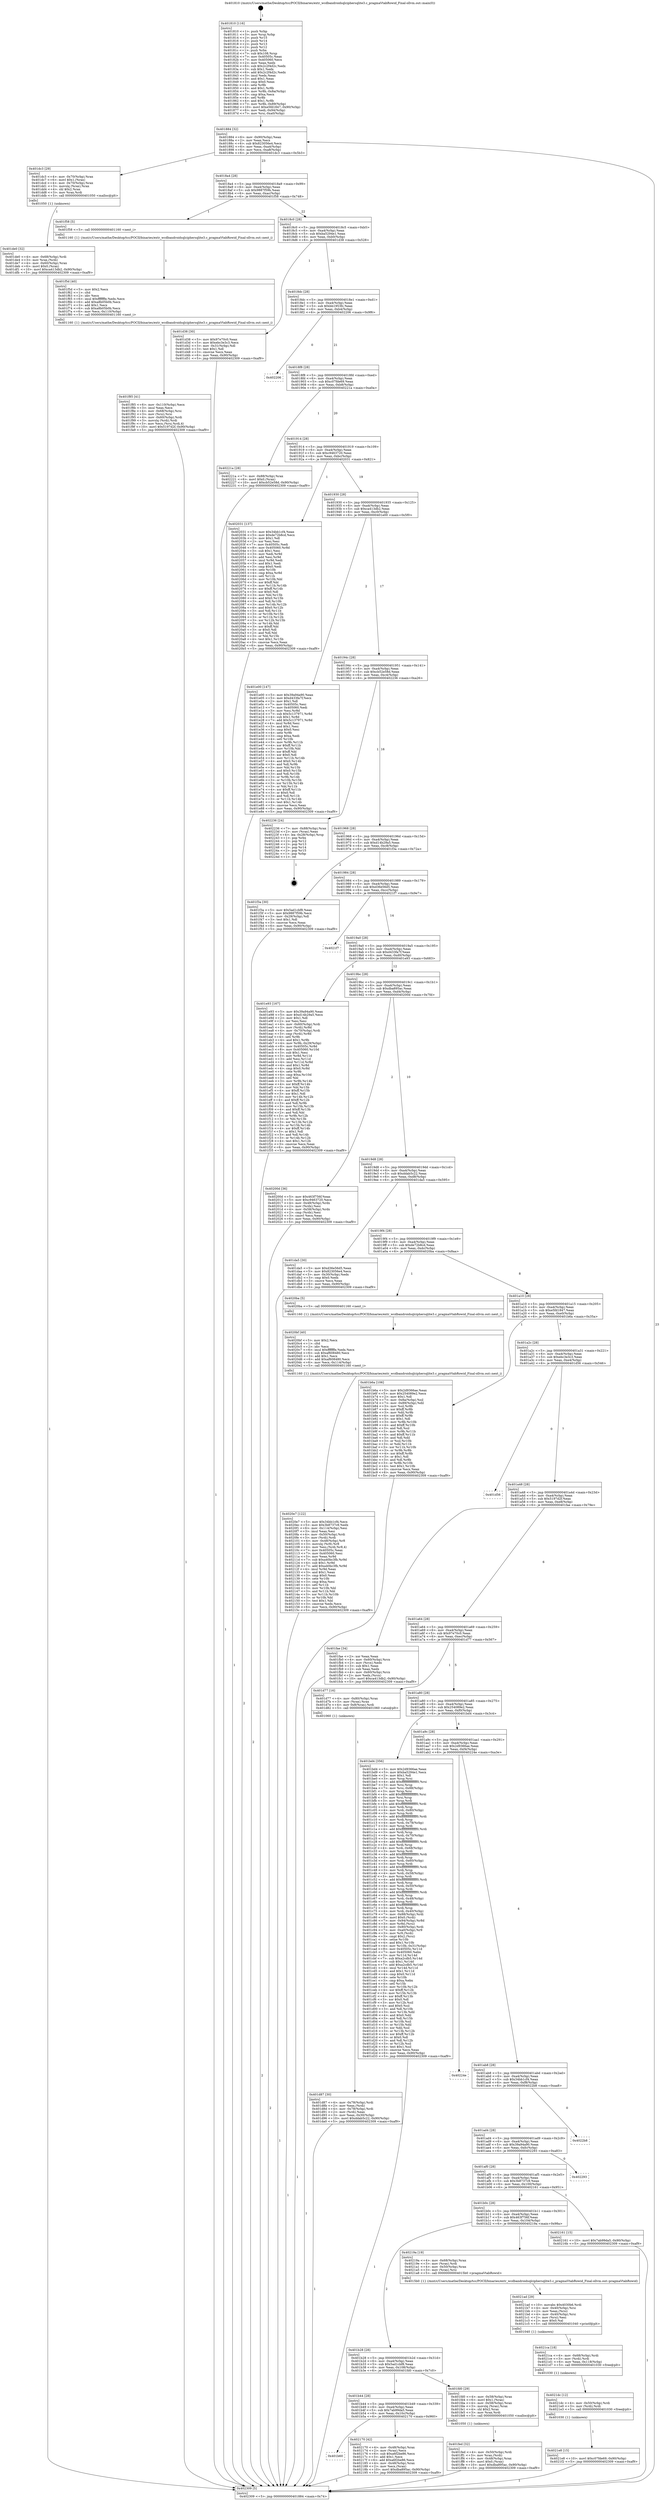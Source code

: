 digraph "0x401810" {
  label = "0x401810 (/mnt/c/Users/mathe/Desktop/tcc/POCII/binaries/extr_wcdbandroidsqlciphersqlite3.c_pragmaVtabRowid_Final-ollvm.out::main(0))"
  labelloc = "t"
  node[shape=record]

  Entry [label="",width=0.3,height=0.3,shape=circle,fillcolor=black,style=filled]
  "0x401884" [label="{
     0x401884 [32]\l
     | [instrs]\l
     &nbsp;&nbsp;0x401884 \<+6\>: mov -0x90(%rbp),%eax\l
     &nbsp;&nbsp;0x40188a \<+2\>: mov %eax,%ecx\l
     &nbsp;&nbsp;0x40188c \<+6\>: sub $0x823056e4,%ecx\l
     &nbsp;&nbsp;0x401892 \<+6\>: mov %eax,-0xa4(%rbp)\l
     &nbsp;&nbsp;0x401898 \<+6\>: mov %ecx,-0xa8(%rbp)\l
     &nbsp;&nbsp;0x40189e \<+6\>: je 0000000000401dc3 \<main+0x5b3\>\l
  }"]
  "0x401dc3" [label="{
     0x401dc3 [29]\l
     | [instrs]\l
     &nbsp;&nbsp;0x401dc3 \<+4\>: mov -0x70(%rbp),%rax\l
     &nbsp;&nbsp;0x401dc7 \<+6\>: movl $0x1,(%rax)\l
     &nbsp;&nbsp;0x401dcd \<+4\>: mov -0x70(%rbp),%rax\l
     &nbsp;&nbsp;0x401dd1 \<+3\>: movslq (%rax),%rax\l
     &nbsp;&nbsp;0x401dd4 \<+4\>: shl $0x2,%rax\l
     &nbsp;&nbsp;0x401dd8 \<+3\>: mov %rax,%rdi\l
     &nbsp;&nbsp;0x401ddb \<+5\>: call 0000000000401050 \<malloc@plt\>\l
     | [calls]\l
     &nbsp;&nbsp;0x401050 \{1\} (unknown)\l
  }"]
  "0x4018a4" [label="{
     0x4018a4 [28]\l
     | [instrs]\l
     &nbsp;&nbsp;0x4018a4 \<+5\>: jmp 00000000004018a9 \<main+0x99\>\l
     &nbsp;&nbsp;0x4018a9 \<+6\>: mov -0xa4(%rbp),%eax\l
     &nbsp;&nbsp;0x4018af \<+5\>: sub $0x9887f59b,%eax\l
     &nbsp;&nbsp;0x4018b4 \<+6\>: mov %eax,-0xac(%rbp)\l
     &nbsp;&nbsp;0x4018ba \<+6\>: je 0000000000401f58 \<main+0x748\>\l
  }"]
  Exit [label="",width=0.3,height=0.3,shape=circle,fillcolor=black,style=filled,peripheries=2]
  "0x401f58" [label="{
     0x401f58 [5]\l
     | [instrs]\l
     &nbsp;&nbsp;0x401f58 \<+5\>: call 0000000000401160 \<next_i\>\l
     | [calls]\l
     &nbsp;&nbsp;0x401160 \{1\} (/mnt/c/Users/mathe/Desktop/tcc/POCII/binaries/extr_wcdbandroidsqlciphersqlite3.c_pragmaVtabRowid_Final-ollvm.out::next_i)\l
  }"]
  "0x4018c0" [label="{
     0x4018c0 [28]\l
     | [instrs]\l
     &nbsp;&nbsp;0x4018c0 \<+5\>: jmp 00000000004018c5 \<main+0xb5\>\l
     &nbsp;&nbsp;0x4018c5 \<+6\>: mov -0xa4(%rbp),%eax\l
     &nbsp;&nbsp;0x4018cb \<+5\>: sub $0xba5294e1,%eax\l
     &nbsp;&nbsp;0x4018d0 \<+6\>: mov %eax,-0xb0(%rbp)\l
     &nbsp;&nbsp;0x4018d6 \<+6\>: je 0000000000401d38 \<main+0x528\>\l
  }"]
  "0x4021e8" [label="{
     0x4021e8 [15]\l
     | [instrs]\l
     &nbsp;&nbsp;0x4021e8 \<+10\>: movl $0xc07fde69,-0x90(%rbp)\l
     &nbsp;&nbsp;0x4021f2 \<+5\>: jmp 0000000000402309 \<main+0xaf9\>\l
  }"]
  "0x401d38" [label="{
     0x401d38 [30]\l
     | [instrs]\l
     &nbsp;&nbsp;0x401d38 \<+5\>: mov $0x97e70c0,%eax\l
     &nbsp;&nbsp;0x401d3d \<+5\>: mov $0xebc3e3c3,%ecx\l
     &nbsp;&nbsp;0x401d42 \<+3\>: mov -0x31(%rbp),%dl\l
     &nbsp;&nbsp;0x401d45 \<+3\>: test $0x1,%dl\l
     &nbsp;&nbsp;0x401d48 \<+3\>: cmovne %ecx,%eax\l
     &nbsp;&nbsp;0x401d4b \<+6\>: mov %eax,-0x90(%rbp)\l
     &nbsp;&nbsp;0x401d51 \<+5\>: jmp 0000000000402309 \<main+0xaf9\>\l
  }"]
  "0x4018dc" [label="{
     0x4018dc [28]\l
     | [instrs]\l
     &nbsp;&nbsp;0x4018dc \<+5\>: jmp 00000000004018e1 \<main+0xd1\>\l
     &nbsp;&nbsp;0x4018e1 \<+6\>: mov -0xa4(%rbp),%eax\l
     &nbsp;&nbsp;0x4018e7 \<+5\>: sub $0xbb1953fc,%eax\l
     &nbsp;&nbsp;0x4018ec \<+6\>: mov %eax,-0xb4(%rbp)\l
     &nbsp;&nbsp;0x4018f2 \<+6\>: je 0000000000402206 \<main+0x9f6\>\l
  }"]
  "0x4021dc" [label="{
     0x4021dc [12]\l
     | [instrs]\l
     &nbsp;&nbsp;0x4021dc \<+4\>: mov -0x50(%rbp),%rdi\l
     &nbsp;&nbsp;0x4021e0 \<+3\>: mov (%rdi),%rdi\l
     &nbsp;&nbsp;0x4021e3 \<+5\>: call 0000000000401030 \<free@plt\>\l
     | [calls]\l
     &nbsp;&nbsp;0x401030 \{1\} (unknown)\l
  }"]
  "0x402206" [label="{
     0x402206\l
  }", style=dashed]
  "0x4018f8" [label="{
     0x4018f8 [28]\l
     | [instrs]\l
     &nbsp;&nbsp;0x4018f8 \<+5\>: jmp 00000000004018fd \<main+0xed\>\l
     &nbsp;&nbsp;0x4018fd \<+6\>: mov -0xa4(%rbp),%eax\l
     &nbsp;&nbsp;0x401903 \<+5\>: sub $0xc07fde69,%eax\l
     &nbsp;&nbsp;0x401908 \<+6\>: mov %eax,-0xb8(%rbp)\l
     &nbsp;&nbsp;0x40190e \<+6\>: je 000000000040221a \<main+0xa0a\>\l
  }"]
  "0x4021ca" [label="{
     0x4021ca [18]\l
     | [instrs]\l
     &nbsp;&nbsp;0x4021ca \<+4\>: mov -0x68(%rbp),%rdi\l
     &nbsp;&nbsp;0x4021ce \<+3\>: mov (%rdi),%rdi\l
     &nbsp;&nbsp;0x4021d1 \<+6\>: mov %eax,-0x118(%rbp)\l
     &nbsp;&nbsp;0x4021d7 \<+5\>: call 0000000000401030 \<free@plt\>\l
     | [calls]\l
     &nbsp;&nbsp;0x401030 \{1\} (unknown)\l
  }"]
  "0x40221a" [label="{
     0x40221a [28]\l
     | [instrs]\l
     &nbsp;&nbsp;0x40221a \<+7\>: mov -0x88(%rbp),%rax\l
     &nbsp;&nbsp;0x402221 \<+6\>: movl $0x0,(%rax)\l
     &nbsp;&nbsp;0x402227 \<+10\>: movl $0xcb52e58d,-0x90(%rbp)\l
     &nbsp;&nbsp;0x402231 \<+5\>: jmp 0000000000402309 \<main+0xaf9\>\l
  }"]
  "0x401914" [label="{
     0x401914 [28]\l
     | [instrs]\l
     &nbsp;&nbsp;0x401914 \<+5\>: jmp 0000000000401919 \<main+0x109\>\l
     &nbsp;&nbsp;0x401919 \<+6\>: mov -0xa4(%rbp),%eax\l
     &nbsp;&nbsp;0x40191f \<+5\>: sub $0xc9463720,%eax\l
     &nbsp;&nbsp;0x401924 \<+6\>: mov %eax,-0xbc(%rbp)\l
     &nbsp;&nbsp;0x40192a \<+6\>: je 0000000000402031 \<main+0x821\>\l
  }"]
  "0x4021ad" [label="{
     0x4021ad [29]\l
     | [instrs]\l
     &nbsp;&nbsp;0x4021ad \<+10\>: movabs $0x4030b6,%rdi\l
     &nbsp;&nbsp;0x4021b7 \<+4\>: mov -0x40(%rbp),%rsi\l
     &nbsp;&nbsp;0x4021bb \<+2\>: mov %eax,(%rsi)\l
     &nbsp;&nbsp;0x4021bd \<+4\>: mov -0x40(%rbp),%rsi\l
     &nbsp;&nbsp;0x4021c1 \<+2\>: mov (%rsi),%esi\l
     &nbsp;&nbsp;0x4021c3 \<+2\>: mov $0x0,%al\l
     &nbsp;&nbsp;0x4021c5 \<+5\>: call 0000000000401040 \<printf@plt\>\l
     | [calls]\l
     &nbsp;&nbsp;0x401040 \{1\} (unknown)\l
  }"]
  "0x402031" [label="{
     0x402031 [137]\l
     | [instrs]\l
     &nbsp;&nbsp;0x402031 \<+5\>: mov $0x34bb1cf4,%eax\l
     &nbsp;&nbsp;0x402036 \<+5\>: mov $0xde72b8cd,%ecx\l
     &nbsp;&nbsp;0x40203b \<+2\>: mov $0x1,%dl\l
     &nbsp;&nbsp;0x40203d \<+2\>: xor %esi,%esi\l
     &nbsp;&nbsp;0x40203f \<+7\>: mov 0x40505c,%edi\l
     &nbsp;&nbsp;0x402046 \<+8\>: mov 0x405060,%r8d\l
     &nbsp;&nbsp;0x40204e \<+3\>: sub $0x1,%esi\l
     &nbsp;&nbsp;0x402051 \<+3\>: mov %edi,%r9d\l
     &nbsp;&nbsp;0x402054 \<+3\>: add %esi,%r9d\l
     &nbsp;&nbsp;0x402057 \<+4\>: imul %r9d,%edi\l
     &nbsp;&nbsp;0x40205b \<+3\>: and $0x1,%edi\l
     &nbsp;&nbsp;0x40205e \<+3\>: cmp $0x0,%edi\l
     &nbsp;&nbsp;0x402061 \<+4\>: sete %r10b\l
     &nbsp;&nbsp;0x402065 \<+4\>: cmp $0xa,%r8d\l
     &nbsp;&nbsp;0x402069 \<+4\>: setl %r11b\l
     &nbsp;&nbsp;0x40206d \<+3\>: mov %r10b,%bl\l
     &nbsp;&nbsp;0x402070 \<+3\>: xor $0xff,%bl\l
     &nbsp;&nbsp;0x402073 \<+3\>: mov %r11b,%r14b\l
     &nbsp;&nbsp;0x402076 \<+4\>: xor $0xff,%r14b\l
     &nbsp;&nbsp;0x40207a \<+3\>: xor $0x0,%dl\l
     &nbsp;&nbsp;0x40207d \<+3\>: mov %bl,%r15b\l
     &nbsp;&nbsp;0x402080 \<+4\>: and $0x0,%r15b\l
     &nbsp;&nbsp;0x402084 \<+3\>: and %dl,%r10b\l
     &nbsp;&nbsp;0x402087 \<+3\>: mov %r14b,%r12b\l
     &nbsp;&nbsp;0x40208a \<+4\>: and $0x0,%r12b\l
     &nbsp;&nbsp;0x40208e \<+3\>: and %dl,%r11b\l
     &nbsp;&nbsp;0x402091 \<+3\>: or %r10b,%r15b\l
     &nbsp;&nbsp;0x402094 \<+3\>: or %r11b,%r12b\l
     &nbsp;&nbsp;0x402097 \<+3\>: xor %r12b,%r15b\l
     &nbsp;&nbsp;0x40209a \<+3\>: or %r14b,%bl\l
     &nbsp;&nbsp;0x40209d \<+3\>: xor $0xff,%bl\l
     &nbsp;&nbsp;0x4020a0 \<+3\>: or $0x0,%dl\l
     &nbsp;&nbsp;0x4020a3 \<+2\>: and %dl,%bl\l
     &nbsp;&nbsp;0x4020a5 \<+3\>: or %bl,%r15b\l
     &nbsp;&nbsp;0x4020a8 \<+4\>: test $0x1,%r15b\l
     &nbsp;&nbsp;0x4020ac \<+3\>: cmovne %ecx,%eax\l
     &nbsp;&nbsp;0x4020af \<+6\>: mov %eax,-0x90(%rbp)\l
     &nbsp;&nbsp;0x4020b5 \<+5\>: jmp 0000000000402309 \<main+0xaf9\>\l
  }"]
  "0x401930" [label="{
     0x401930 [28]\l
     | [instrs]\l
     &nbsp;&nbsp;0x401930 \<+5\>: jmp 0000000000401935 \<main+0x125\>\l
     &nbsp;&nbsp;0x401935 \<+6\>: mov -0xa4(%rbp),%eax\l
     &nbsp;&nbsp;0x40193b \<+5\>: sub $0xca413db2,%eax\l
     &nbsp;&nbsp;0x401940 \<+6\>: mov %eax,-0xc0(%rbp)\l
     &nbsp;&nbsp;0x401946 \<+6\>: je 0000000000401e00 \<main+0x5f0\>\l
  }"]
  "0x401b60" [label="{
     0x401b60\l
  }", style=dashed]
  "0x401e00" [label="{
     0x401e00 [147]\l
     | [instrs]\l
     &nbsp;&nbsp;0x401e00 \<+5\>: mov $0x39a94a90,%eax\l
     &nbsp;&nbsp;0x401e05 \<+5\>: mov $0xd433fa7f,%ecx\l
     &nbsp;&nbsp;0x401e0a \<+2\>: mov $0x1,%dl\l
     &nbsp;&nbsp;0x401e0c \<+7\>: mov 0x40505c,%esi\l
     &nbsp;&nbsp;0x401e13 \<+7\>: mov 0x405060,%edi\l
     &nbsp;&nbsp;0x401e1a \<+3\>: mov %esi,%r8d\l
     &nbsp;&nbsp;0x401e1d \<+7\>: sub $0x5c137971,%r8d\l
     &nbsp;&nbsp;0x401e24 \<+4\>: sub $0x1,%r8d\l
     &nbsp;&nbsp;0x401e28 \<+7\>: add $0x5c137971,%r8d\l
     &nbsp;&nbsp;0x401e2f \<+4\>: imul %r8d,%esi\l
     &nbsp;&nbsp;0x401e33 \<+3\>: and $0x1,%esi\l
     &nbsp;&nbsp;0x401e36 \<+3\>: cmp $0x0,%esi\l
     &nbsp;&nbsp;0x401e39 \<+4\>: sete %r9b\l
     &nbsp;&nbsp;0x401e3d \<+3\>: cmp $0xa,%edi\l
     &nbsp;&nbsp;0x401e40 \<+4\>: setl %r10b\l
     &nbsp;&nbsp;0x401e44 \<+3\>: mov %r9b,%r11b\l
     &nbsp;&nbsp;0x401e47 \<+4\>: xor $0xff,%r11b\l
     &nbsp;&nbsp;0x401e4b \<+3\>: mov %r10b,%bl\l
     &nbsp;&nbsp;0x401e4e \<+3\>: xor $0xff,%bl\l
     &nbsp;&nbsp;0x401e51 \<+3\>: xor $0x0,%dl\l
     &nbsp;&nbsp;0x401e54 \<+3\>: mov %r11b,%r14b\l
     &nbsp;&nbsp;0x401e57 \<+4\>: and $0x0,%r14b\l
     &nbsp;&nbsp;0x401e5b \<+3\>: and %dl,%r9b\l
     &nbsp;&nbsp;0x401e5e \<+3\>: mov %bl,%r15b\l
     &nbsp;&nbsp;0x401e61 \<+4\>: and $0x0,%r15b\l
     &nbsp;&nbsp;0x401e65 \<+3\>: and %dl,%r10b\l
     &nbsp;&nbsp;0x401e68 \<+3\>: or %r9b,%r14b\l
     &nbsp;&nbsp;0x401e6b \<+3\>: or %r10b,%r15b\l
     &nbsp;&nbsp;0x401e6e \<+3\>: xor %r15b,%r14b\l
     &nbsp;&nbsp;0x401e71 \<+3\>: or %bl,%r11b\l
     &nbsp;&nbsp;0x401e74 \<+4\>: xor $0xff,%r11b\l
     &nbsp;&nbsp;0x401e78 \<+3\>: or $0x0,%dl\l
     &nbsp;&nbsp;0x401e7b \<+3\>: and %dl,%r11b\l
     &nbsp;&nbsp;0x401e7e \<+3\>: or %r11b,%r14b\l
     &nbsp;&nbsp;0x401e81 \<+4\>: test $0x1,%r14b\l
     &nbsp;&nbsp;0x401e85 \<+3\>: cmovne %ecx,%eax\l
     &nbsp;&nbsp;0x401e88 \<+6\>: mov %eax,-0x90(%rbp)\l
     &nbsp;&nbsp;0x401e8e \<+5\>: jmp 0000000000402309 \<main+0xaf9\>\l
  }"]
  "0x40194c" [label="{
     0x40194c [28]\l
     | [instrs]\l
     &nbsp;&nbsp;0x40194c \<+5\>: jmp 0000000000401951 \<main+0x141\>\l
     &nbsp;&nbsp;0x401951 \<+6\>: mov -0xa4(%rbp),%eax\l
     &nbsp;&nbsp;0x401957 \<+5\>: sub $0xcb52e58d,%eax\l
     &nbsp;&nbsp;0x40195c \<+6\>: mov %eax,-0xc4(%rbp)\l
     &nbsp;&nbsp;0x401962 \<+6\>: je 0000000000402236 \<main+0xa26\>\l
  }"]
  "0x402170" [label="{
     0x402170 [42]\l
     | [instrs]\l
     &nbsp;&nbsp;0x402170 \<+4\>: mov -0x48(%rbp),%rax\l
     &nbsp;&nbsp;0x402174 \<+2\>: mov (%rax),%ecx\l
     &nbsp;&nbsp;0x402176 \<+6\>: sub $0xa6f2be86,%ecx\l
     &nbsp;&nbsp;0x40217c \<+3\>: add $0x1,%ecx\l
     &nbsp;&nbsp;0x40217f \<+6\>: add $0xa6f2be86,%ecx\l
     &nbsp;&nbsp;0x402185 \<+4\>: mov -0x48(%rbp),%rax\l
     &nbsp;&nbsp;0x402189 \<+2\>: mov %ecx,(%rax)\l
     &nbsp;&nbsp;0x40218b \<+10\>: movl $0xdba895ac,-0x90(%rbp)\l
     &nbsp;&nbsp;0x402195 \<+5\>: jmp 0000000000402309 \<main+0xaf9\>\l
  }"]
  "0x402236" [label="{
     0x402236 [24]\l
     | [instrs]\l
     &nbsp;&nbsp;0x402236 \<+7\>: mov -0x88(%rbp),%rax\l
     &nbsp;&nbsp;0x40223d \<+2\>: mov (%rax),%eax\l
     &nbsp;&nbsp;0x40223f \<+4\>: lea -0x28(%rbp),%rsp\l
     &nbsp;&nbsp;0x402243 \<+1\>: pop %rbx\l
     &nbsp;&nbsp;0x402244 \<+2\>: pop %r12\l
     &nbsp;&nbsp;0x402246 \<+2\>: pop %r13\l
     &nbsp;&nbsp;0x402248 \<+2\>: pop %r14\l
     &nbsp;&nbsp;0x40224a \<+2\>: pop %r15\l
     &nbsp;&nbsp;0x40224c \<+1\>: pop %rbp\l
     &nbsp;&nbsp;0x40224d \<+1\>: ret\l
  }"]
  "0x401968" [label="{
     0x401968 [28]\l
     | [instrs]\l
     &nbsp;&nbsp;0x401968 \<+5\>: jmp 000000000040196d \<main+0x15d\>\l
     &nbsp;&nbsp;0x40196d \<+6\>: mov -0xa4(%rbp),%eax\l
     &nbsp;&nbsp;0x401973 \<+5\>: sub $0xd14b29a5,%eax\l
     &nbsp;&nbsp;0x401978 \<+6\>: mov %eax,-0xc8(%rbp)\l
     &nbsp;&nbsp;0x40197e \<+6\>: je 0000000000401f3a \<main+0x72a\>\l
  }"]
  "0x4020e7" [label="{
     0x4020e7 [122]\l
     | [instrs]\l
     &nbsp;&nbsp;0x4020e7 \<+5\>: mov $0x34bb1cf4,%ecx\l
     &nbsp;&nbsp;0x4020ec \<+5\>: mov $0x3b8737c9,%edx\l
     &nbsp;&nbsp;0x4020f1 \<+6\>: mov -0x114(%rbp),%esi\l
     &nbsp;&nbsp;0x4020f7 \<+3\>: imul %eax,%esi\l
     &nbsp;&nbsp;0x4020fa \<+4\>: mov -0x50(%rbp),%rdi\l
     &nbsp;&nbsp;0x4020fe \<+3\>: mov (%rdi),%rdi\l
     &nbsp;&nbsp;0x402101 \<+4\>: mov -0x48(%rbp),%r8\l
     &nbsp;&nbsp;0x402105 \<+3\>: movslq (%r8),%r8\l
     &nbsp;&nbsp;0x402108 \<+4\>: mov %esi,(%rdi,%r8,4)\l
     &nbsp;&nbsp;0x40210c \<+7\>: mov 0x40505c,%eax\l
     &nbsp;&nbsp;0x402113 \<+7\>: mov 0x405060,%esi\l
     &nbsp;&nbsp;0x40211a \<+3\>: mov %eax,%r9d\l
     &nbsp;&nbsp;0x40211d \<+7\>: sub $0xa40bc3fb,%r9d\l
     &nbsp;&nbsp;0x402124 \<+4\>: sub $0x1,%r9d\l
     &nbsp;&nbsp;0x402128 \<+7\>: add $0xa40bc3fb,%r9d\l
     &nbsp;&nbsp;0x40212f \<+4\>: imul %r9d,%eax\l
     &nbsp;&nbsp;0x402133 \<+3\>: and $0x1,%eax\l
     &nbsp;&nbsp;0x402136 \<+3\>: cmp $0x0,%eax\l
     &nbsp;&nbsp;0x402139 \<+4\>: sete %r10b\l
     &nbsp;&nbsp;0x40213d \<+3\>: cmp $0xa,%esi\l
     &nbsp;&nbsp;0x402140 \<+4\>: setl %r11b\l
     &nbsp;&nbsp;0x402144 \<+3\>: mov %r10b,%bl\l
     &nbsp;&nbsp;0x402147 \<+3\>: and %r11b,%bl\l
     &nbsp;&nbsp;0x40214a \<+3\>: xor %r11b,%r10b\l
     &nbsp;&nbsp;0x40214d \<+3\>: or %r10b,%bl\l
     &nbsp;&nbsp;0x402150 \<+3\>: test $0x1,%bl\l
     &nbsp;&nbsp;0x402153 \<+3\>: cmovne %edx,%ecx\l
     &nbsp;&nbsp;0x402156 \<+6\>: mov %ecx,-0x90(%rbp)\l
     &nbsp;&nbsp;0x40215c \<+5\>: jmp 0000000000402309 \<main+0xaf9\>\l
  }"]
  "0x401f3a" [label="{
     0x401f3a [30]\l
     | [instrs]\l
     &nbsp;&nbsp;0x401f3a \<+5\>: mov $0x5ad1cbf8,%eax\l
     &nbsp;&nbsp;0x401f3f \<+5\>: mov $0x9887f59b,%ecx\l
     &nbsp;&nbsp;0x401f44 \<+3\>: mov -0x29(%rbp),%dl\l
     &nbsp;&nbsp;0x401f47 \<+3\>: test $0x1,%dl\l
     &nbsp;&nbsp;0x401f4a \<+3\>: cmovne %ecx,%eax\l
     &nbsp;&nbsp;0x401f4d \<+6\>: mov %eax,-0x90(%rbp)\l
     &nbsp;&nbsp;0x401f53 \<+5\>: jmp 0000000000402309 \<main+0xaf9\>\l
  }"]
  "0x401984" [label="{
     0x401984 [28]\l
     | [instrs]\l
     &nbsp;&nbsp;0x401984 \<+5\>: jmp 0000000000401989 \<main+0x179\>\l
     &nbsp;&nbsp;0x401989 \<+6\>: mov -0xa4(%rbp),%eax\l
     &nbsp;&nbsp;0x40198f \<+5\>: sub $0xd36e56d5,%eax\l
     &nbsp;&nbsp;0x401994 \<+6\>: mov %eax,-0xcc(%rbp)\l
     &nbsp;&nbsp;0x40199a \<+6\>: je 00000000004021f7 \<main+0x9e7\>\l
  }"]
  "0x4020bf" [label="{
     0x4020bf [40]\l
     | [instrs]\l
     &nbsp;&nbsp;0x4020bf \<+5\>: mov $0x2,%ecx\l
     &nbsp;&nbsp;0x4020c4 \<+1\>: cltd\l
     &nbsp;&nbsp;0x4020c5 \<+2\>: idiv %ecx\l
     &nbsp;&nbsp;0x4020c7 \<+6\>: imul $0xfffffffe,%edx,%ecx\l
     &nbsp;&nbsp;0x4020cd \<+6\>: sub $0xaf608480,%ecx\l
     &nbsp;&nbsp;0x4020d3 \<+3\>: add $0x1,%ecx\l
     &nbsp;&nbsp;0x4020d6 \<+6\>: add $0xaf608480,%ecx\l
     &nbsp;&nbsp;0x4020dc \<+6\>: mov %ecx,-0x114(%rbp)\l
     &nbsp;&nbsp;0x4020e2 \<+5\>: call 0000000000401160 \<next_i\>\l
     | [calls]\l
     &nbsp;&nbsp;0x401160 \{1\} (/mnt/c/Users/mathe/Desktop/tcc/POCII/binaries/extr_wcdbandroidsqlciphersqlite3.c_pragmaVtabRowid_Final-ollvm.out::next_i)\l
  }"]
  "0x4021f7" [label="{
     0x4021f7\l
  }", style=dashed]
  "0x4019a0" [label="{
     0x4019a0 [28]\l
     | [instrs]\l
     &nbsp;&nbsp;0x4019a0 \<+5\>: jmp 00000000004019a5 \<main+0x195\>\l
     &nbsp;&nbsp;0x4019a5 \<+6\>: mov -0xa4(%rbp),%eax\l
     &nbsp;&nbsp;0x4019ab \<+5\>: sub $0xd433fa7f,%eax\l
     &nbsp;&nbsp;0x4019b0 \<+6\>: mov %eax,-0xd0(%rbp)\l
     &nbsp;&nbsp;0x4019b6 \<+6\>: je 0000000000401e93 \<main+0x683\>\l
  }"]
  "0x401fed" [label="{
     0x401fed [32]\l
     | [instrs]\l
     &nbsp;&nbsp;0x401fed \<+4\>: mov -0x50(%rbp),%rdi\l
     &nbsp;&nbsp;0x401ff1 \<+3\>: mov %rax,(%rdi)\l
     &nbsp;&nbsp;0x401ff4 \<+4\>: mov -0x48(%rbp),%rax\l
     &nbsp;&nbsp;0x401ff8 \<+6\>: movl $0x0,(%rax)\l
     &nbsp;&nbsp;0x401ffe \<+10\>: movl $0xdba895ac,-0x90(%rbp)\l
     &nbsp;&nbsp;0x402008 \<+5\>: jmp 0000000000402309 \<main+0xaf9\>\l
  }"]
  "0x401e93" [label="{
     0x401e93 [167]\l
     | [instrs]\l
     &nbsp;&nbsp;0x401e93 \<+5\>: mov $0x39a94a90,%eax\l
     &nbsp;&nbsp;0x401e98 \<+5\>: mov $0xd14b29a5,%ecx\l
     &nbsp;&nbsp;0x401e9d \<+2\>: mov $0x1,%dl\l
     &nbsp;&nbsp;0x401e9f \<+2\>: xor %esi,%esi\l
     &nbsp;&nbsp;0x401ea1 \<+4\>: mov -0x60(%rbp),%rdi\l
     &nbsp;&nbsp;0x401ea5 \<+3\>: mov (%rdi),%r8d\l
     &nbsp;&nbsp;0x401ea8 \<+4\>: mov -0x70(%rbp),%rdi\l
     &nbsp;&nbsp;0x401eac \<+3\>: cmp (%rdi),%r8d\l
     &nbsp;&nbsp;0x401eaf \<+4\>: setl %r9b\l
     &nbsp;&nbsp;0x401eb3 \<+4\>: and $0x1,%r9b\l
     &nbsp;&nbsp;0x401eb7 \<+4\>: mov %r9b,-0x29(%rbp)\l
     &nbsp;&nbsp;0x401ebb \<+8\>: mov 0x40505c,%r8d\l
     &nbsp;&nbsp;0x401ec3 \<+8\>: mov 0x405060,%r10d\l
     &nbsp;&nbsp;0x401ecb \<+3\>: sub $0x1,%esi\l
     &nbsp;&nbsp;0x401ece \<+3\>: mov %r8d,%r11d\l
     &nbsp;&nbsp;0x401ed1 \<+3\>: add %esi,%r11d\l
     &nbsp;&nbsp;0x401ed4 \<+4\>: imul %r11d,%r8d\l
     &nbsp;&nbsp;0x401ed8 \<+4\>: and $0x1,%r8d\l
     &nbsp;&nbsp;0x401edc \<+4\>: cmp $0x0,%r8d\l
     &nbsp;&nbsp;0x401ee0 \<+4\>: sete %r9b\l
     &nbsp;&nbsp;0x401ee4 \<+4\>: cmp $0xa,%r10d\l
     &nbsp;&nbsp;0x401ee8 \<+3\>: setl %bl\l
     &nbsp;&nbsp;0x401eeb \<+3\>: mov %r9b,%r14b\l
     &nbsp;&nbsp;0x401eee \<+4\>: xor $0xff,%r14b\l
     &nbsp;&nbsp;0x401ef2 \<+3\>: mov %bl,%r15b\l
     &nbsp;&nbsp;0x401ef5 \<+4\>: xor $0xff,%r15b\l
     &nbsp;&nbsp;0x401ef9 \<+3\>: xor $0x1,%dl\l
     &nbsp;&nbsp;0x401efc \<+3\>: mov %r14b,%r12b\l
     &nbsp;&nbsp;0x401eff \<+4\>: and $0xff,%r12b\l
     &nbsp;&nbsp;0x401f03 \<+3\>: and %dl,%r9b\l
     &nbsp;&nbsp;0x401f06 \<+3\>: mov %r15b,%r13b\l
     &nbsp;&nbsp;0x401f09 \<+4\>: and $0xff,%r13b\l
     &nbsp;&nbsp;0x401f0d \<+2\>: and %dl,%bl\l
     &nbsp;&nbsp;0x401f0f \<+3\>: or %r9b,%r12b\l
     &nbsp;&nbsp;0x401f12 \<+3\>: or %bl,%r13b\l
     &nbsp;&nbsp;0x401f15 \<+3\>: xor %r13b,%r12b\l
     &nbsp;&nbsp;0x401f18 \<+3\>: or %r15b,%r14b\l
     &nbsp;&nbsp;0x401f1b \<+4\>: xor $0xff,%r14b\l
     &nbsp;&nbsp;0x401f1f \<+3\>: or $0x1,%dl\l
     &nbsp;&nbsp;0x401f22 \<+3\>: and %dl,%r14b\l
     &nbsp;&nbsp;0x401f25 \<+3\>: or %r14b,%r12b\l
     &nbsp;&nbsp;0x401f28 \<+4\>: test $0x1,%r12b\l
     &nbsp;&nbsp;0x401f2c \<+3\>: cmovne %ecx,%eax\l
     &nbsp;&nbsp;0x401f2f \<+6\>: mov %eax,-0x90(%rbp)\l
     &nbsp;&nbsp;0x401f35 \<+5\>: jmp 0000000000402309 \<main+0xaf9\>\l
  }"]
  "0x4019bc" [label="{
     0x4019bc [28]\l
     | [instrs]\l
     &nbsp;&nbsp;0x4019bc \<+5\>: jmp 00000000004019c1 \<main+0x1b1\>\l
     &nbsp;&nbsp;0x4019c1 \<+6\>: mov -0xa4(%rbp),%eax\l
     &nbsp;&nbsp;0x4019c7 \<+5\>: sub $0xdba895ac,%eax\l
     &nbsp;&nbsp;0x4019cc \<+6\>: mov %eax,-0xd4(%rbp)\l
     &nbsp;&nbsp;0x4019d2 \<+6\>: je 000000000040200d \<main+0x7fd\>\l
  }"]
  "0x401b44" [label="{
     0x401b44 [28]\l
     | [instrs]\l
     &nbsp;&nbsp;0x401b44 \<+5\>: jmp 0000000000401b49 \<main+0x339\>\l
     &nbsp;&nbsp;0x401b49 \<+6\>: mov -0xa4(%rbp),%eax\l
     &nbsp;&nbsp;0x401b4f \<+5\>: sub $0x7ab99da5,%eax\l
     &nbsp;&nbsp;0x401b54 \<+6\>: mov %eax,-0x10c(%rbp)\l
     &nbsp;&nbsp;0x401b5a \<+6\>: je 0000000000402170 \<main+0x960\>\l
  }"]
  "0x40200d" [label="{
     0x40200d [36]\l
     | [instrs]\l
     &nbsp;&nbsp;0x40200d \<+5\>: mov $0x463f756f,%eax\l
     &nbsp;&nbsp;0x402012 \<+5\>: mov $0xc9463720,%ecx\l
     &nbsp;&nbsp;0x402017 \<+4\>: mov -0x48(%rbp),%rdx\l
     &nbsp;&nbsp;0x40201b \<+2\>: mov (%rdx),%esi\l
     &nbsp;&nbsp;0x40201d \<+4\>: mov -0x58(%rbp),%rdx\l
     &nbsp;&nbsp;0x402021 \<+2\>: cmp (%rdx),%esi\l
     &nbsp;&nbsp;0x402023 \<+3\>: cmovl %ecx,%eax\l
     &nbsp;&nbsp;0x402026 \<+6\>: mov %eax,-0x90(%rbp)\l
     &nbsp;&nbsp;0x40202c \<+5\>: jmp 0000000000402309 \<main+0xaf9\>\l
  }"]
  "0x4019d8" [label="{
     0x4019d8 [28]\l
     | [instrs]\l
     &nbsp;&nbsp;0x4019d8 \<+5\>: jmp 00000000004019dd \<main+0x1cd\>\l
     &nbsp;&nbsp;0x4019dd \<+6\>: mov -0xa4(%rbp),%eax\l
     &nbsp;&nbsp;0x4019e3 \<+5\>: sub $0xddab5c22,%eax\l
     &nbsp;&nbsp;0x4019e8 \<+6\>: mov %eax,-0xd8(%rbp)\l
     &nbsp;&nbsp;0x4019ee \<+6\>: je 0000000000401da5 \<main+0x595\>\l
  }"]
  "0x401fd0" [label="{
     0x401fd0 [29]\l
     | [instrs]\l
     &nbsp;&nbsp;0x401fd0 \<+4\>: mov -0x58(%rbp),%rax\l
     &nbsp;&nbsp;0x401fd4 \<+6\>: movl $0x1,(%rax)\l
     &nbsp;&nbsp;0x401fda \<+4\>: mov -0x58(%rbp),%rax\l
     &nbsp;&nbsp;0x401fde \<+3\>: movslq (%rax),%rax\l
     &nbsp;&nbsp;0x401fe1 \<+4\>: shl $0x2,%rax\l
     &nbsp;&nbsp;0x401fe5 \<+3\>: mov %rax,%rdi\l
     &nbsp;&nbsp;0x401fe8 \<+5\>: call 0000000000401050 \<malloc@plt\>\l
     | [calls]\l
     &nbsp;&nbsp;0x401050 \{1\} (unknown)\l
  }"]
  "0x401da5" [label="{
     0x401da5 [30]\l
     | [instrs]\l
     &nbsp;&nbsp;0x401da5 \<+5\>: mov $0xd36e56d5,%eax\l
     &nbsp;&nbsp;0x401daa \<+5\>: mov $0x823056e4,%ecx\l
     &nbsp;&nbsp;0x401daf \<+3\>: mov -0x30(%rbp),%edx\l
     &nbsp;&nbsp;0x401db2 \<+3\>: cmp $0x0,%edx\l
     &nbsp;&nbsp;0x401db5 \<+3\>: cmove %ecx,%eax\l
     &nbsp;&nbsp;0x401db8 \<+6\>: mov %eax,-0x90(%rbp)\l
     &nbsp;&nbsp;0x401dbe \<+5\>: jmp 0000000000402309 \<main+0xaf9\>\l
  }"]
  "0x4019f4" [label="{
     0x4019f4 [28]\l
     | [instrs]\l
     &nbsp;&nbsp;0x4019f4 \<+5\>: jmp 00000000004019f9 \<main+0x1e9\>\l
     &nbsp;&nbsp;0x4019f9 \<+6\>: mov -0xa4(%rbp),%eax\l
     &nbsp;&nbsp;0x4019ff \<+5\>: sub $0xde72b8cd,%eax\l
     &nbsp;&nbsp;0x401a04 \<+6\>: mov %eax,-0xdc(%rbp)\l
     &nbsp;&nbsp;0x401a0a \<+6\>: je 00000000004020ba \<main+0x8aa\>\l
  }"]
  "0x401b28" [label="{
     0x401b28 [28]\l
     | [instrs]\l
     &nbsp;&nbsp;0x401b28 \<+5\>: jmp 0000000000401b2d \<main+0x31d\>\l
     &nbsp;&nbsp;0x401b2d \<+6\>: mov -0xa4(%rbp),%eax\l
     &nbsp;&nbsp;0x401b33 \<+5\>: sub $0x5ad1cbf8,%eax\l
     &nbsp;&nbsp;0x401b38 \<+6\>: mov %eax,-0x108(%rbp)\l
     &nbsp;&nbsp;0x401b3e \<+6\>: je 0000000000401fd0 \<main+0x7c0\>\l
  }"]
  "0x4020ba" [label="{
     0x4020ba [5]\l
     | [instrs]\l
     &nbsp;&nbsp;0x4020ba \<+5\>: call 0000000000401160 \<next_i\>\l
     | [calls]\l
     &nbsp;&nbsp;0x401160 \{1\} (/mnt/c/Users/mathe/Desktop/tcc/POCII/binaries/extr_wcdbandroidsqlciphersqlite3.c_pragmaVtabRowid_Final-ollvm.out::next_i)\l
  }"]
  "0x401a10" [label="{
     0x401a10 [28]\l
     | [instrs]\l
     &nbsp;&nbsp;0x401a10 \<+5\>: jmp 0000000000401a15 \<main+0x205\>\l
     &nbsp;&nbsp;0x401a15 \<+6\>: mov -0xa4(%rbp),%eax\l
     &nbsp;&nbsp;0x401a1b \<+5\>: sub $0xe5fd1847,%eax\l
     &nbsp;&nbsp;0x401a20 \<+6\>: mov %eax,-0xe0(%rbp)\l
     &nbsp;&nbsp;0x401a26 \<+6\>: je 0000000000401b6a \<main+0x35a\>\l
  }"]
  "0x40219a" [label="{
     0x40219a [19]\l
     | [instrs]\l
     &nbsp;&nbsp;0x40219a \<+4\>: mov -0x68(%rbp),%rax\l
     &nbsp;&nbsp;0x40219e \<+3\>: mov (%rax),%rdi\l
     &nbsp;&nbsp;0x4021a1 \<+4\>: mov -0x50(%rbp),%rax\l
     &nbsp;&nbsp;0x4021a5 \<+3\>: mov (%rax),%rsi\l
     &nbsp;&nbsp;0x4021a8 \<+5\>: call 00000000004015b0 \<pragmaVtabRowid\>\l
     | [calls]\l
     &nbsp;&nbsp;0x4015b0 \{1\} (/mnt/c/Users/mathe/Desktop/tcc/POCII/binaries/extr_wcdbandroidsqlciphersqlite3.c_pragmaVtabRowid_Final-ollvm.out::pragmaVtabRowid)\l
  }"]
  "0x401b6a" [label="{
     0x401b6a [106]\l
     | [instrs]\l
     &nbsp;&nbsp;0x401b6a \<+5\>: mov $0x2d9366ae,%eax\l
     &nbsp;&nbsp;0x401b6f \<+5\>: mov $0x254089e2,%ecx\l
     &nbsp;&nbsp;0x401b74 \<+2\>: mov $0x1,%dl\l
     &nbsp;&nbsp;0x401b76 \<+7\>: mov -0x8a(%rbp),%sil\l
     &nbsp;&nbsp;0x401b7d \<+7\>: mov -0x89(%rbp),%dil\l
     &nbsp;&nbsp;0x401b84 \<+3\>: mov %sil,%r8b\l
     &nbsp;&nbsp;0x401b87 \<+4\>: xor $0xff,%r8b\l
     &nbsp;&nbsp;0x401b8b \<+3\>: mov %dil,%r9b\l
     &nbsp;&nbsp;0x401b8e \<+4\>: xor $0xff,%r9b\l
     &nbsp;&nbsp;0x401b92 \<+3\>: xor $0x1,%dl\l
     &nbsp;&nbsp;0x401b95 \<+3\>: mov %r8b,%r10b\l
     &nbsp;&nbsp;0x401b98 \<+4\>: and $0xff,%r10b\l
     &nbsp;&nbsp;0x401b9c \<+3\>: and %dl,%sil\l
     &nbsp;&nbsp;0x401b9f \<+3\>: mov %r9b,%r11b\l
     &nbsp;&nbsp;0x401ba2 \<+4\>: and $0xff,%r11b\l
     &nbsp;&nbsp;0x401ba6 \<+3\>: and %dl,%dil\l
     &nbsp;&nbsp;0x401ba9 \<+3\>: or %sil,%r10b\l
     &nbsp;&nbsp;0x401bac \<+3\>: or %dil,%r11b\l
     &nbsp;&nbsp;0x401baf \<+3\>: xor %r11b,%r10b\l
     &nbsp;&nbsp;0x401bb2 \<+3\>: or %r9b,%r8b\l
     &nbsp;&nbsp;0x401bb5 \<+4\>: xor $0xff,%r8b\l
     &nbsp;&nbsp;0x401bb9 \<+3\>: or $0x1,%dl\l
     &nbsp;&nbsp;0x401bbc \<+3\>: and %dl,%r8b\l
     &nbsp;&nbsp;0x401bbf \<+3\>: or %r8b,%r10b\l
     &nbsp;&nbsp;0x401bc2 \<+4\>: test $0x1,%r10b\l
     &nbsp;&nbsp;0x401bc6 \<+3\>: cmovne %ecx,%eax\l
     &nbsp;&nbsp;0x401bc9 \<+6\>: mov %eax,-0x90(%rbp)\l
     &nbsp;&nbsp;0x401bcf \<+5\>: jmp 0000000000402309 \<main+0xaf9\>\l
  }"]
  "0x401a2c" [label="{
     0x401a2c [28]\l
     | [instrs]\l
     &nbsp;&nbsp;0x401a2c \<+5\>: jmp 0000000000401a31 \<main+0x221\>\l
     &nbsp;&nbsp;0x401a31 \<+6\>: mov -0xa4(%rbp),%eax\l
     &nbsp;&nbsp;0x401a37 \<+5\>: sub $0xebc3e3c3,%eax\l
     &nbsp;&nbsp;0x401a3c \<+6\>: mov %eax,-0xe4(%rbp)\l
     &nbsp;&nbsp;0x401a42 \<+6\>: je 0000000000401d56 \<main+0x546\>\l
  }"]
  "0x402309" [label="{
     0x402309 [5]\l
     | [instrs]\l
     &nbsp;&nbsp;0x402309 \<+5\>: jmp 0000000000401884 \<main+0x74\>\l
  }"]
  "0x401810" [label="{
     0x401810 [116]\l
     | [instrs]\l
     &nbsp;&nbsp;0x401810 \<+1\>: push %rbp\l
     &nbsp;&nbsp;0x401811 \<+3\>: mov %rsp,%rbp\l
     &nbsp;&nbsp;0x401814 \<+2\>: push %r15\l
     &nbsp;&nbsp;0x401816 \<+2\>: push %r14\l
     &nbsp;&nbsp;0x401818 \<+2\>: push %r13\l
     &nbsp;&nbsp;0x40181a \<+2\>: push %r12\l
     &nbsp;&nbsp;0x40181c \<+1\>: push %rbx\l
     &nbsp;&nbsp;0x40181d \<+7\>: sub $0x108,%rsp\l
     &nbsp;&nbsp;0x401824 \<+7\>: mov 0x40505c,%eax\l
     &nbsp;&nbsp;0x40182b \<+7\>: mov 0x405060,%ecx\l
     &nbsp;&nbsp;0x401832 \<+2\>: mov %eax,%edx\l
     &nbsp;&nbsp;0x401834 \<+6\>: sub $0x2c2f4d2c,%edx\l
     &nbsp;&nbsp;0x40183a \<+3\>: sub $0x1,%edx\l
     &nbsp;&nbsp;0x40183d \<+6\>: add $0x2c2f4d2c,%edx\l
     &nbsp;&nbsp;0x401843 \<+3\>: imul %edx,%eax\l
     &nbsp;&nbsp;0x401846 \<+3\>: and $0x1,%eax\l
     &nbsp;&nbsp;0x401849 \<+3\>: cmp $0x0,%eax\l
     &nbsp;&nbsp;0x40184c \<+4\>: sete %r8b\l
     &nbsp;&nbsp;0x401850 \<+4\>: and $0x1,%r8b\l
     &nbsp;&nbsp;0x401854 \<+7\>: mov %r8b,-0x8a(%rbp)\l
     &nbsp;&nbsp;0x40185b \<+3\>: cmp $0xa,%ecx\l
     &nbsp;&nbsp;0x40185e \<+4\>: setl %r8b\l
     &nbsp;&nbsp;0x401862 \<+4\>: and $0x1,%r8b\l
     &nbsp;&nbsp;0x401866 \<+7\>: mov %r8b,-0x89(%rbp)\l
     &nbsp;&nbsp;0x40186d \<+10\>: movl $0xe5fd1847,-0x90(%rbp)\l
     &nbsp;&nbsp;0x401877 \<+6\>: mov %edi,-0x94(%rbp)\l
     &nbsp;&nbsp;0x40187d \<+7\>: mov %rsi,-0xa0(%rbp)\l
  }"]
  "0x401b0c" [label="{
     0x401b0c [28]\l
     | [instrs]\l
     &nbsp;&nbsp;0x401b0c \<+5\>: jmp 0000000000401b11 \<main+0x301\>\l
     &nbsp;&nbsp;0x401b11 \<+6\>: mov -0xa4(%rbp),%eax\l
     &nbsp;&nbsp;0x401b17 \<+5\>: sub $0x463f756f,%eax\l
     &nbsp;&nbsp;0x401b1c \<+6\>: mov %eax,-0x104(%rbp)\l
     &nbsp;&nbsp;0x401b22 \<+6\>: je 000000000040219a \<main+0x98a\>\l
  }"]
  "0x401d56" [label="{
     0x401d56\l
  }", style=dashed]
  "0x401a48" [label="{
     0x401a48 [28]\l
     | [instrs]\l
     &nbsp;&nbsp;0x401a48 \<+5\>: jmp 0000000000401a4d \<main+0x23d\>\l
     &nbsp;&nbsp;0x401a4d \<+6\>: mov -0xa4(%rbp),%eax\l
     &nbsp;&nbsp;0x401a53 \<+5\>: sub $0x5197d2f,%eax\l
     &nbsp;&nbsp;0x401a58 \<+6\>: mov %eax,-0xe8(%rbp)\l
     &nbsp;&nbsp;0x401a5e \<+6\>: je 0000000000401fae \<main+0x79e\>\l
  }"]
  "0x402161" [label="{
     0x402161 [15]\l
     | [instrs]\l
     &nbsp;&nbsp;0x402161 \<+10\>: movl $0x7ab99da5,-0x90(%rbp)\l
     &nbsp;&nbsp;0x40216b \<+5\>: jmp 0000000000402309 \<main+0xaf9\>\l
  }"]
  "0x401fae" [label="{
     0x401fae [34]\l
     | [instrs]\l
     &nbsp;&nbsp;0x401fae \<+2\>: xor %eax,%eax\l
     &nbsp;&nbsp;0x401fb0 \<+4\>: mov -0x60(%rbp),%rcx\l
     &nbsp;&nbsp;0x401fb4 \<+2\>: mov (%rcx),%edx\l
     &nbsp;&nbsp;0x401fb6 \<+3\>: sub $0x1,%eax\l
     &nbsp;&nbsp;0x401fb9 \<+2\>: sub %eax,%edx\l
     &nbsp;&nbsp;0x401fbb \<+4\>: mov -0x60(%rbp),%rcx\l
     &nbsp;&nbsp;0x401fbf \<+2\>: mov %edx,(%rcx)\l
     &nbsp;&nbsp;0x401fc1 \<+10\>: movl $0xca413db2,-0x90(%rbp)\l
     &nbsp;&nbsp;0x401fcb \<+5\>: jmp 0000000000402309 \<main+0xaf9\>\l
  }"]
  "0x401a64" [label="{
     0x401a64 [28]\l
     | [instrs]\l
     &nbsp;&nbsp;0x401a64 \<+5\>: jmp 0000000000401a69 \<main+0x259\>\l
     &nbsp;&nbsp;0x401a69 \<+6\>: mov -0xa4(%rbp),%eax\l
     &nbsp;&nbsp;0x401a6f \<+5\>: sub $0x97e70c0,%eax\l
     &nbsp;&nbsp;0x401a74 \<+6\>: mov %eax,-0xec(%rbp)\l
     &nbsp;&nbsp;0x401a7a \<+6\>: je 0000000000401d77 \<main+0x567\>\l
  }"]
  "0x401af0" [label="{
     0x401af0 [28]\l
     | [instrs]\l
     &nbsp;&nbsp;0x401af0 \<+5\>: jmp 0000000000401af5 \<main+0x2e5\>\l
     &nbsp;&nbsp;0x401af5 \<+6\>: mov -0xa4(%rbp),%eax\l
     &nbsp;&nbsp;0x401afb \<+5\>: sub $0x3b8737c9,%eax\l
     &nbsp;&nbsp;0x401b00 \<+6\>: mov %eax,-0x100(%rbp)\l
     &nbsp;&nbsp;0x401b06 \<+6\>: je 0000000000402161 \<main+0x951\>\l
  }"]
  "0x401d77" [label="{
     0x401d77 [16]\l
     | [instrs]\l
     &nbsp;&nbsp;0x401d77 \<+4\>: mov -0x80(%rbp),%rax\l
     &nbsp;&nbsp;0x401d7b \<+3\>: mov (%rax),%rax\l
     &nbsp;&nbsp;0x401d7e \<+4\>: mov 0x8(%rax),%rdi\l
     &nbsp;&nbsp;0x401d82 \<+5\>: call 0000000000401060 \<atoi@plt\>\l
     | [calls]\l
     &nbsp;&nbsp;0x401060 \{1\} (unknown)\l
  }"]
  "0x401a80" [label="{
     0x401a80 [28]\l
     | [instrs]\l
     &nbsp;&nbsp;0x401a80 \<+5\>: jmp 0000000000401a85 \<main+0x275\>\l
     &nbsp;&nbsp;0x401a85 \<+6\>: mov -0xa4(%rbp),%eax\l
     &nbsp;&nbsp;0x401a8b \<+5\>: sub $0x254089e2,%eax\l
     &nbsp;&nbsp;0x401a90 \<+6\>: mov %eax,-0xf0(%rbp)\l
     &nbsp;&nbsp;0x401a96 \<+6\>: je 0000000000401bd4 \<main+0x3c4\>\l
  }"]
  "0x402293" [label="{
     0x402293\l
  }", style=dashed]
  "0x401bd4" [label="{
     0x401bd4 [356]\l
     | [instrs]\l
     &nbsp;&nbsp;0x401bd4 \<+5\>: mov $0x2d9366ae,%eax\l
     &nbsp;&nbsp;0x401bd9 \<+5\>: mov $0xba5294e1,%ecx\l
     &nbsp;&nbsp;0x401bde \<+2\>: mov $0x1,%dl\l
     &nbsp;&nbsp;0x401be0 \<+3\>: mov %rsp,%rsi\l
     &nbsp;&nbsp;0x401be3 \<+4\>: add $0xfffffffffffffff0,%rsi\l
     &nbsp;&nbsp;0x401be7 \<+3\>: mov %rsi,%rsp\l
     &nbsp;&nbsp;0x401bea \<+7\>: mov %rsi,-0x88(%rbp)\l
     &nbsp;&nbsp;0x401bf1 \<+3\>: mov %rsp,%rsi\l
     &nbsp;&nbsp;0x401bf4 \<+4\>: add $0xfffffffffffffff0,%rsi\l
     &nbsp;&nbsp;0x401bf8 \<+3\>: mov %rsi,%rsp\l
     &nbsp;&nbsp;0x401bfb \<+3\>: mov %rsp,%rdi\l
     &nbsp;&nbsp;0x401bfe \<+4\>: add $0xfffffffffffffff0,%rdi\l
     &nbsp;&nbsp;0x401c02 \<+3\>: mov %rdi,%rsp\l
     &nbsp;&nbsp;0x401c05 \<+4\>: mov %rdi,-0x80(%rbp)\l
     &nbsp;&nbsp;0x401c09 \<+3\>: mov %rsp,%rdi\l
     &nbsp;&nbsp;0x401c0c \<+4\>: add $0xfffffffffffffff0,%rdi\l
     &nbsp;&nbsp;0x401c10 \<+3\>: mov %rdi,%rsp\l
     &nbsp;&nbsp;0x401c13 \<+4\>: mov %rdi,-0x78(%rbp)\l
     &nbsp;&nbsp;0x401c17 \<+3\>: mov %rsp,%rdi\l
     &nbsp;&nbsp;0x401c1a \<+4\>: add $0xfffffffffffffff0,%rdi\l
     &nbsp;&nbsp;0x401c1e \<+3\>: mov %rdi,%rsp\l
     &nbsp;&nbsp;0x401c21 \<+4\>: mov %rdi,-0x70(%rbp)\l
     &nbsp;&nbsp;0x401c25 \<+3\>: mov %rsp,%rdi\l
     &nbsp;&nbsp;0x401c28 \<+4\>: add $0xfffffffffffffff0,%rdi\l
     &nbsp;&nbsp;0x401c2c \<+3\>: mov %rdi,%rsp\l
     &nbsp;&nbsp;0x401c2f \<+4\>: mov %rdi,-0x68(%rbp)\l
     &nbsp;&nbsp;0x401c33 \<+3\>: mov %rsp,%rdi\l
     &nbsp;&nbsp;0x401c36 \<+4\>: add $0xfffffffffffffff0,%rdi\l
     &nbsp;&nbsp;0x401c3a \<+3\>: mov %rdi,%rsp\l
     &nbsp;&nbsp;0x401c3d \<+4\>: mov %rdi,-0x60(%rbp)\l
     &nbsp;&nbsp;0x401c41 \<+3\>: mov %rsp,%rdi\l
     &nbsp;&nbsp;0x401c44 \<+4\>: add $0xfffffffffffffff0,%rdi\l
     &nbsp;&nbsp;0x401c48 \<+3\>: mov %rdi,%rsp\l
     &nbsp;&nbsp;0x401c4b \<+4\>: mov %rdi,-0x58(%rbp)\l
     &nbsp;&nbsp;0x401c4f \<+3\>: mov %rsp,%rdi\l
     &nbsp;&nbsp;0x401c52 \<+4\>: add $0xfffffffffffffff0,%rdi\l
     &nbsp;&nbsp;0x401c56 \<+3\>: mov %rdi,%rsp\l
     &nbsp;&nbsp;0x401c59 \<+4\>: mov %rdi,-0x50(%rbp)\l
     &nbsp;&nbsp;0x401c5d \<+3\>: mov %rsp,%rdi\l
     &nbsp;&nbsp;0x401c60 \<+4\>: add $0xfffffffffffffff0,%rdi\l
     &nbsp;&nbsp;0x401c64 \<+3\>: mov %rdi,%rsp\l
     &nbsp;&nbsp;0x401c67 \<+4\>: mov %rdi,-0x48(%rbp)\l
     &nbsp;&nbsp;0x401c6b \<+3\>: mov %rsp,%rdi\l
     &nbsp;&nbsp;0x401c6e \<+4\>: add $0xfffffffffffffff0,%rdi\l
     &nbsp;&nbsp;0x401c72 \<+3\>: mov %rdi,%rsp\l
     &nbsp;&nbsp;0x401c75 \<+4\>: mov %rdi,-0x40(%rbp)\l
     &nbsp;&nbsp;0x401c79 \<+7\>: mov -0x88(%rbp),%rdi\l
     &nbsp;&nbsp;0x401c80 \<+6\>: movl $0x0,(%rdi)\l
     &nbsp;&nbsp;0x401c86 \<+7\>: mov -0x94(%rbp),%r8d\l
     &nbsp;&nbsp;0x401c8d \<+3\>: mov %r8d,(%rsi)\l
     &nbsp;&nbsp;0x401c90 \<+4\>: mov -0x80(%rbp),%rdi\l
     &nbsp;&nbsp;0x401c94 \<+7\>: mov -0xa0(%rbp),%r9\l
     &nbsp;&nbsp;0x401c9b \<+3\>: mov %r9,(%rdi)\l
     &nbsp;&nbsp;0x401c9e \<+3\>: cmpl $0x2,(%rsi)\l
     &nbsp;&nbsp;0x401ca1 \<+4\>: setne %r10b\l
     &nbsp;&nbsp;0x401ca5 \<+4\>: and $0x1,%r10b\l
     &nbsp;&nbsp;0x401ca9 \<+4\>: mov %r10b,-0x31(%rbp)\l
     &nbsp;&nbsp;0x401cad \<+8\>: mov 0x40505c,%r11d\l
     &nbsp;&nbsp;0x401cb5 \<+7\>: mov 0x405060,%ebx\l
     &nbsp;&nbsp;0x401cbc \<+3\>: mov %r11d,%r14d\l
     &nbsp;&nbsp;0x401cbf \<+7\>: sub $0xa2cdb5,%r14d\l
     &nbsp;&nbsp;0x401cc6 \<+4\>: sub $0x1,%r14d\l
     &nbsp;&nbsp;0x401cca \<+7\>: add $0xa2cdb5,%r14d\l
     &nbsp;&nbsp;0x401cd1 \<+4\>: imul %r14d,%r11d\l
     &nbsp;&nbsp;0x401cd5 \<+4\>: and $0x1,%r11d\l
     &nbsp;&nbsp;0x401cd9 \<+4\>: cmp $0x0,%r11d\l
     &nbsp;&nbsp;0x401cdd \<+4\>: sete %r10b\l
     &nbsp;&nbsp;0x401ce1 \<+3\>: cmp $0xa,%ebx\l
     &nbsp;&nbsp;0x401ce4 \<+4\>: setl %r15b\l
     &nbsp;&nbsp;0x401ce8 \<+3\>: mov %r10b,%r12b\l
     &nbsp;&nbsp;0x401ceb \<+4\>: xor $0xff,%r12b\l
     &nbsp;&nbsp;0x401cef \<+3\>: mov %r15b,%r13b\l
     &nbsp;&nbsp;0x401cf2 \<+4\>: xor $0xff,%r13b\l
     &nbsp;&nbsp;0x401cf6 \<+3\>: xor $0x0,%dl\l
     &nbsp;&nbsp;0x401cf9 \<+3\>: mov %r12b,%sil\l
     &nbsp;&nbsp;0x401cfc \<+4\>: and $0x0,%sil\l
     &nbsp;&nbsp;0x401d00 \<+3\>: and %dl,%r10b\l
     &nbsp;&nbsp;0x401d03 \<+3\>: mov %r13b,%dil\l
     &nbsp;&nbsp;0x401d06 \<+4\>: and $0x0,%dil\l
     &nbsp;&nbsp;0x401d0a \<+3\>: and %dl,%r15b\l
     &nbsp;&nbsp;0x401d0d \<+3\>: or %r10b,%sil\l
     &nbsp;&nbsp;0x401d10 \<+3\>: or %r15b,%dil\l
     &nbsp;&nbsp;0x401d13 \<+3\>: xor %dil,%sil\l
     &nbsp;&nbsp;0x401d16 \<+3\>: or %r13b,%r12b\l
     &nbsp;&nbsp;0x401d19 \<+4\>: xor $0xff,%r12b\l
     &nbsp;&nbsp;0x401d1d \<+3\>: or $0x0,%dl\l
     &nbsp;&nbsp;0x401d20 \<+3\>: and %dl,%r12b\l
     &nbsp;&nbsp;0x401d23 \<+3\>: or %r12b,%sil\l
     &nbsp;&nbsp;0x401d26 \<+4\>: test $0x1,%sil\l
     &nbsp;&nbsp;0x401d2a \<+3\>: cmovne %ecx,%eax\l
     &nbsp;&nbsp;0x401d2d \<+6\>: mov %eax,-0x90(%rbp)\l
     &nbsp;&nbsp;0x401d33 \<+5\>: jmp 0000000000402309 \<main+0xaf9\>\l
  }"]
  "0x401a9c" [label="{
     0x401a9c [28]\l
     | [instrs]\l
     &nbsp;&nbsp;0x401a9c \<+5\>: jmp 0000000000401aa1 \<main+0x291\>\l
     &nbsp;&nbsp;0x401aa1 \<+6\>: mov -0xa4(%rbp),%eax\l
     &nbsp;&nbsp;0x401aa7 \<+5\>: sub $0x2d9366ae,%eax\l
     &nbsp;&nbsp;0x401aac \<+6\>: mov %eax,-0xf4(%rbp)\l
     &nbsp;&nbsp;0x401ab2 \<+6\>: je 000000000040224e \<main+0xa3e\>\l
  }"]
  "0x401ad4" [label="{
     0x401ad4 [28]\l
     | [instrs]\l
     &nbsp;&nbsp;0x401ad4 \<+5\>: jmp 0000000000401ad9 \<main+0x2c9\>\l
     &nbsp;&nbsp;0x401ad9 \<+6\>: mov -0xa4(%rbp),%eax\l
     &nbsp;&nbsp;0x401adf \<+5\>: sub $0x39a94a90,%eax\l
     &nbsp;&nbsp;0x401ae4 \<+6\>: mov %eax,-0xfc(%rbp)\l
     &nbsp;&nbsp;0x401aea \<+6\>: je 0000000000402293 \<main+0xa83\>\l
  }"]
  "0x401d87" [label="{
     0x401d87 [30]\l
     | [instrs]\l
     &nbsp;&nbsp;0x401d87 \<+4\>: mov -0x78(%rbp),%rdi\l
     &nbsp;&nbsp;0x401d8b \<+2\>: mov %eax,(%rdi)\l
     &nbsp;&nbsp;0x401d8d \<+4\>: mov -0x78(%rbp),%rdi\l
     &nbsp;&nbsp;0x401d91 \<+2\>: mov (%rdi),%eax\l
     &nbsp;&nbsp;0x401d93 \<+3\>: mov %eax,-0x30(%rbp)\l
     &nbsp;&nbsp;0x401d96 \<+10\>: movl $0xddab5c22,-0x90(%rbp)\l
     &nbsp;&nbsp;0x401da0 \<+5\>: jmp 0000000000402309 \<main+0xaf9\>\l
  }"]
  "0x401de0" [label="{
     0x401de0 [32]\l
     | [instrs]\l
     &nbsp;&nbsp;0x401de0 \<+4\>: mov -0x68(%rbp),%rdi\l
     &nbsp;&nbsp;0x401de4 \<+3\>: mov %rax,(%rdi)\l
     &nbsp;&nbsp;0x401de7 \<+4\>: mov -0x60(%rbp),%rax\l
     &nbsp;&nbsp;0x401deb \<+6\>: movl $0x0,(%rax)\l
     &nbsp;&nbsp;0x401df1 \<+10\>: movl $0xca413db2,-0x90(%rbp)\l
     &nbsp;&nbsp;0x401dfb \<+5\>: jmp 0000000000402309 \<main+0xaf9\>\l
  }"]
  "0x401f5d" [label="{
     0x401f5d [40]\l
     | [instrs]\l
     &nbsp;&nbsp;0x401f5d \<+5\>: mov $0x2,%ecx\l
     &nbsp;&nbsp;0x401f62 \<+1\>: cltd\l
     &nbsp;&nbsp;0x401f63 \<+2\>: idiv %ecx\l
     &nbsp;&nbsp;0x401f65 \<+6\>: imul $0xfffffffe,%edx,%ecx\l
     &nbsp;&nbsp;0x401f6b \<+6\>: add $0xa8b05b0b,%ecx\l
     &nbsp;&nbsp;0x401f71 \<+3\>: add $0x1,%ecx\l
     &nbsp;&nbsp;0x401f74 \<+6\>: sub $0xa8b05b0b,%ecx\l
     &nbsp;&nbsp;0x401f7a \<+6\>: mov %ecx,-0x110(%rbp)\l
     &nbsp;&nbsp;0x401f80 \<+5\>: call 0000000000401160 \<next_i\>\l
     | [calls]\l
     &nbsp;&nbsp;0x401160 \{1\} (/mnt/c/Users/mathe/Desktop/tcc/POCII/binaries/extr_wcdbandroidsqlciphersqlite3.c_pragmaVtabRowid_Final-ollvm.out::next_i)\l
  }"]
  "0x401f85" [label="{
     0x401f85 [41]\l
     | [instrs]\l
     &nbsp;&nbsp;0x401f85 \<+6\>: mov -0x110(%rbp),%ecx\l
     &nbsp;&nbsp;0x401f8b \<+3\>: imul %eax,%ecx\l
     &nbsp;&nbsp;0x401f8e \<+4\>: mov -0x68(%rbp),%rsi\l
     &nbsp;&nbsp;0x401f92 \<+3\>: mov (%rsi),%rsi\l
     &nbsp;&nbsp;0x401f95 \<+4\>: mov -0x60(%rbp),%rdi\l
     &nbsp;&nbsp;0x401f99 \<+3\>: movslq (%rdi),%rdi\l
     &nbsp;&nbsp;0x401f9c \<+3\>: mov %ecx,(%rsi,%rdi,4)\l
     &nbsp;&nbsp;0x401f9f \<+10\>: movl $0x5197d2f,-0x90(%rbp)\l
     &nbsp;&nbsp;0x401fa9 \<+5\>: jmp 0000000000402309 \<main+0xaf9\>\l
  }"]
  "0x4022b8" [label="{
     0x4022b8\l
  }", style=dashed]
  "0x40224e" [label="{
     0x40224e\l
  }", style=dashed]
  "0x401ab8" [label="{
     0x401ab8 [28]\l
     | [instrs]\l
     &nbsp;&nbsp;0x401ab8 \<+5\>: jmp 0000000000401abd \<main+0x2ad\>\l
     &nbsp;&nbsp;0x401abd \<+6\>: mov -0xa4(%rbp),%eax\l
     &nbsp;&nbsp;0x401ac3 \<+5\>: sub $0x34bb1cf4,%eax\l
     &nbsp;&nbsp;0x401ac8 \<+6\>: mov %eax,-0xf8(%rbp)\l
     &nbsp;&nbsp;0x401ace \<+6\>: je 00000000004022b8 \<main+0xaa8\>\l
  }"]
  Entry -> "0x401810" [label=" 1"]
  "0x401884" -> "0x401dc3" [label=" 1"]
  "0x401884" -> "0x4018a4" [label=" 23"]
  "0x402236" -> Exit [label=" 1"]
  "0x4018a4" -> "0x401f58" [label=" 1"]
  "0x4018a4" -> "0x4018c0" [label=" 22"]
  "0x40221a" -> "0x402309" [label=" 1"]
  "0x4018c0" -> "0x401d38" [label=" 1"]
  "0x4018c0" -> "0x4018dc" [label=" 21"]
  "0x4021e8" -> "0x402309" [label=" 1"]
  "0x4018dc" -> "0x402206" [label=" 0"]
  "0x4018dc" -> "0x4018f8" [label=" 21"]
  "0x4021dc" -> "0x4021e8" [label=" 1"]
  "0x4018f8" -> "0x40221a" [label=" 1"]
  "0x4018f8" -> "0x401914" [label=" 20"]
  "0x4021ca" -> "0x4021dc" [label=" 1"]
  "0x401914" -> "0x402031" [label=" 1"]
  "0x401914" -> "0x401930" [label=" 19"]
  "0x4021ad" -> "0x4021ca" [label=" 1"]
  "0x401930" -> "0x401e00" [label=" 2"]
  "0x401930" -> "0x40194c" [label=" 17"]
  "0x40219a" -> "0x4021ad" [label=" 1"]
  "0x40194c" -> "0x402236" [label=" 1"]
  "0x40194c" -> "0x401968" [label=" 16"]
  "0x402170" -> "0x402309" [label=" 1"]
  "0x401968" -> "0x401f3a" [label=" 2"]
  "0x401968" -> "0x401984" [label=" 14"]
  "0x401b44" -> "0x402170" [label=" 1"]
  "0x401984" -> "0x4021f7" [label=" 0"]
  "0x401984" -> "0x4019a0" [label=" 14"]
  "0x401b44" -> "0x401b60" [label=" 0"]
  "0x4019a0" -> "0x401e93" [label=" 2"]
  "0x4019a0" -> "0x4019bc" [label=" 12"]
  "0x402161" -> "0x402309" [label=" 1"]
  "0x4019bc" -> "0x40200d" [label=" 2"]
  "0x4019bc" -> "0x4019d8" [label=" 10"]
  "0x4020e7" -> "0x402309" [label=" 1"]
  "0x4019d8" -> "0x401da5" [label=" 1"]
  "0x4019d8" -> "0x4019f4" [label=" 9"]
  "0x4020bf" -> "0x4020e7" [label=" 1"]
  "0x4019f4" -> "0x4020ba" [label=" 1"]
  "0x4019f4" -> "0x401a10" [label=" 8"]
  "0x402031" -> "0x402309" [label=" 1"]
  "0x401a10" -> "0x401b6a" [label=" 1"]
  "0x401a10" -> "0x401a2c" [label=" 7"]
  "0x401b6a" -> "0x402309" [label=" 1"]
  "0x401810" -> "0x401884" [label=" 1"]
  "0x402309" -> "0x401884" [label=" 23"]
  "0x40200d" -> "0x402309" [label=" 2"]
  "0x401a2c" -> "0x401d56" [label=" 0"]
  "0x401a2c" -> "0x401a48" [label=" 7"]
  "0x401fd0" -> "0x401fed" [label=" 1"]
  "0x401a48" -> "0x401fae" [label=" 1"]
  "0x401a48" -> "0x401a64" [label=" 6"]
  "0x401b28" -> "0x401b44" [label=" 1"]
  "0x401a64" -> "0x401d77" [label=" 1"]
  "0x401a64" -> "0x401a80" [label=" 5"]
  "0x4020ba" -> "0x4020bf" [label=" 1"]
  "0x401a80" -> "0x401bd4" [label=" 1"]
  "0x401a80" -> "0x401a9c" [label=" 4"]
  "0x401b0c" -> "0x401b28" [label=" 2"]
  "0x401bd4" -> "0x402309" [label=" 1"]
  "0x401d38" -> "0x402309" [label=" 1"]
  "0x401d77" -> "0x401d87" [label=" 1"]
  "0x401d87" -> "0x402309" [label=" 1"]
  "0x401da5" -> "0x402309" [label=" 1"]
  "0x401dc3" -> "0x401de0" [label=" 1"]
  "0x401de0" -> "0x402309" [label=" 1"]
  "0x401e00" -> "0x402309" [label=" 2"]
  "0x401e93" -> "0x402309" [label=" 2"]
  "0x401f3a" -> "0x402309" [label=" 2"]
  "0x401f58" -> "0x401f5d" [label=" 1"]
  "0x401f5d" -> "0x401f85" [label=" 1"]
  "0x401f85" -> "0x402309" [label=" 1"]
  "0x401fae" -> "0x402309" [label=" 1"]
  "0x401fed" -> "0x402309" [label=" 1"]
  "0x401a9c" -> "0x40224e" [label=" 0"]
  "0x401a9c" -> "0x401ab8" [label=" 4"]
  "0x401af0" -> "0x401b0c" [label=" 3"]
  "0x401ab8" -> "0x4022b8" [label=" 0"]
  "0x401ab8" -> "0x401ad4" [label=" 4"]
  "0x401b0c" -> "0x40219a" [label=" 1"]
  "0x401ad4" -> "0x402293" [label=" 0"]
  "0x401ad4" -> "0x401af0" [label=" 4"]
  "0x401b28" -> "0x401fd0" [label=" 1"]
  "0x401af0" -> "0x402161" [label=" 1"]
}
